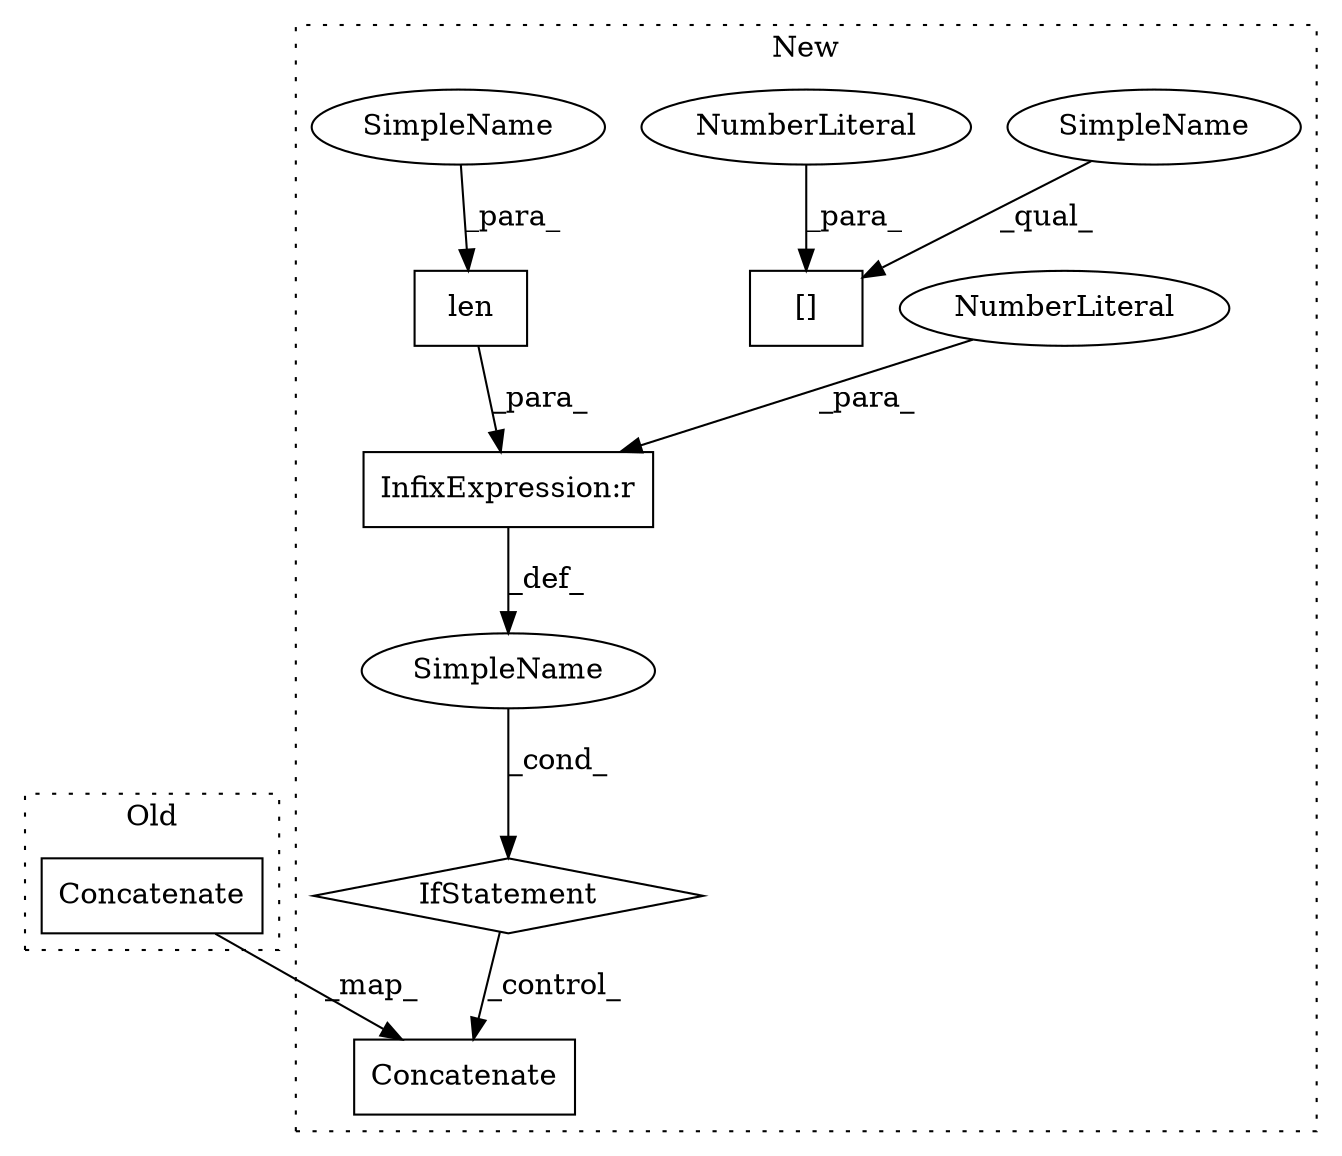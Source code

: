 digraph G {
subgraph cluster0 {
1 [label="Concatenate" a="32" s="1729,1751" l="12,1" shape="box"];
label = "Old";
style="dotted";
}
subgraph cluster1 {
2 [label="Concatenate" a="32" s="1754,1776" l="12,1" shape="box"];
3 [label="IfStatement" a="25" s="1751" l="3" shape="diamond"];
4 [label="SimpleName" a="42" s="" l="" shape="ellipse"];
5 [label="len" a="32" s="1731,1745" l="4,1" shape="box"];
6 [label="InfixExpression:r" a="27" s="1746" l="3" shape="box"];
7 [label="NumberLiteral" a="34" s="1749" l="1" shape="ellipse"];
8 [label="[]" a="2" s="1780,1792" l="11,1" shape="box"];
9 [label="NumberLiteral" a="34" s="1791" l="1" shape="ellipse"];
10 [label="SimpleName" a="42" s="1735" l="10" shape="ellipse"];
11 [label="SimpleName" a="42" s="1780" l="10" shape="ellipse"];
label = "New";
style="dotted";
}
1 -> 2 [label="_map_"];
3 -> 2 [label="_control_"];
4 -> 3 [label="_cond_"];
5 -> 6 [label="_para_"];
6 -> 4 [label="_def_"];
7 -> 6 [label="_para_"];
9 -> 8 [label="_para_"];
10 -> 5 [label="_para_"];
11 -> 8 [label="_qual_"];
}